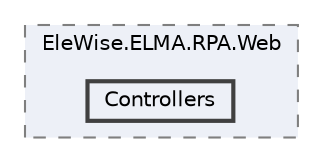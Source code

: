 digraph "Web/Modules/EleWise.ELMA.RPA.Web/Controllers"
{
 // LATEX_PDF_SIZE
  bgcolor="transparent";
  edge [fontname=Helvetica,fontsize=10,labelfontname=Helvetica,labelfontsize=10];
  node [fontname=Helvetica,fontsize=10,shape=box,height=0.2,width=0.4];
  compound=true
  subgraph clusterdir_4ed2c1afd874b6260735dd3487fcfdb6 {
    graph [ bgcolor="#edf0f7", pencolor="grey50", label="EleWise.ELMA.RPA.Web", fontname=Helvetica,fontsize=10 style="filled,dashed", URL="dir_4ed2c1afd874b6260735dd3487fcfdb6.html",tooltip=""]
  dir_2b064f754a9fcb3aaefa315589c66b93 [label="Controllers", fillcolor="#edf0f7", color="grey25", style="filled,bold", URL="dir_2b064f754a9fcb3aaefa315589c66b93.html",tooltip=""];
  }
}
